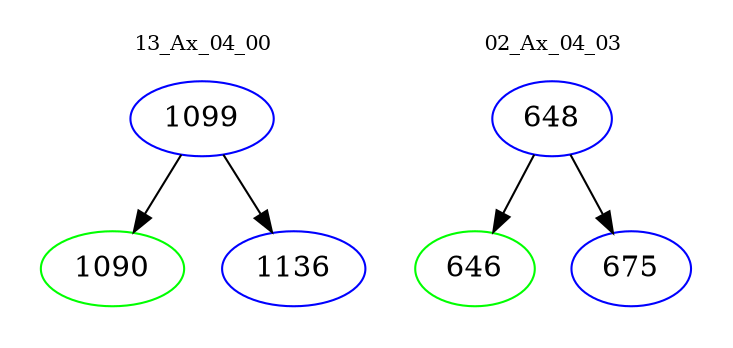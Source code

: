 digraph{
subgraph cluster_0 {
color = white
label = "13_Ax_04_00";
fontsize=10;
T0_1099 [label="1099", color="blue"]
T0_1099 -> T0_1090 [color="black"]
T0_1090 [label="1090", color="green"]
T0_1099 -> T0_1136 [color="black"]
T0_1136 [label="1136", color="blue"]
}
subgraph cluster_1 {
color = white
label = "02_Ax_04_03";
fontsize=10;
T1_648 [label="648", color="blue"]
T1_648 -> T1_646 [color="black"]
T1_646 [label="646", color="green"]
T1_648 -> T1_675 [color="black"]
T1_675 [label="675", color="blue"]
}
}
